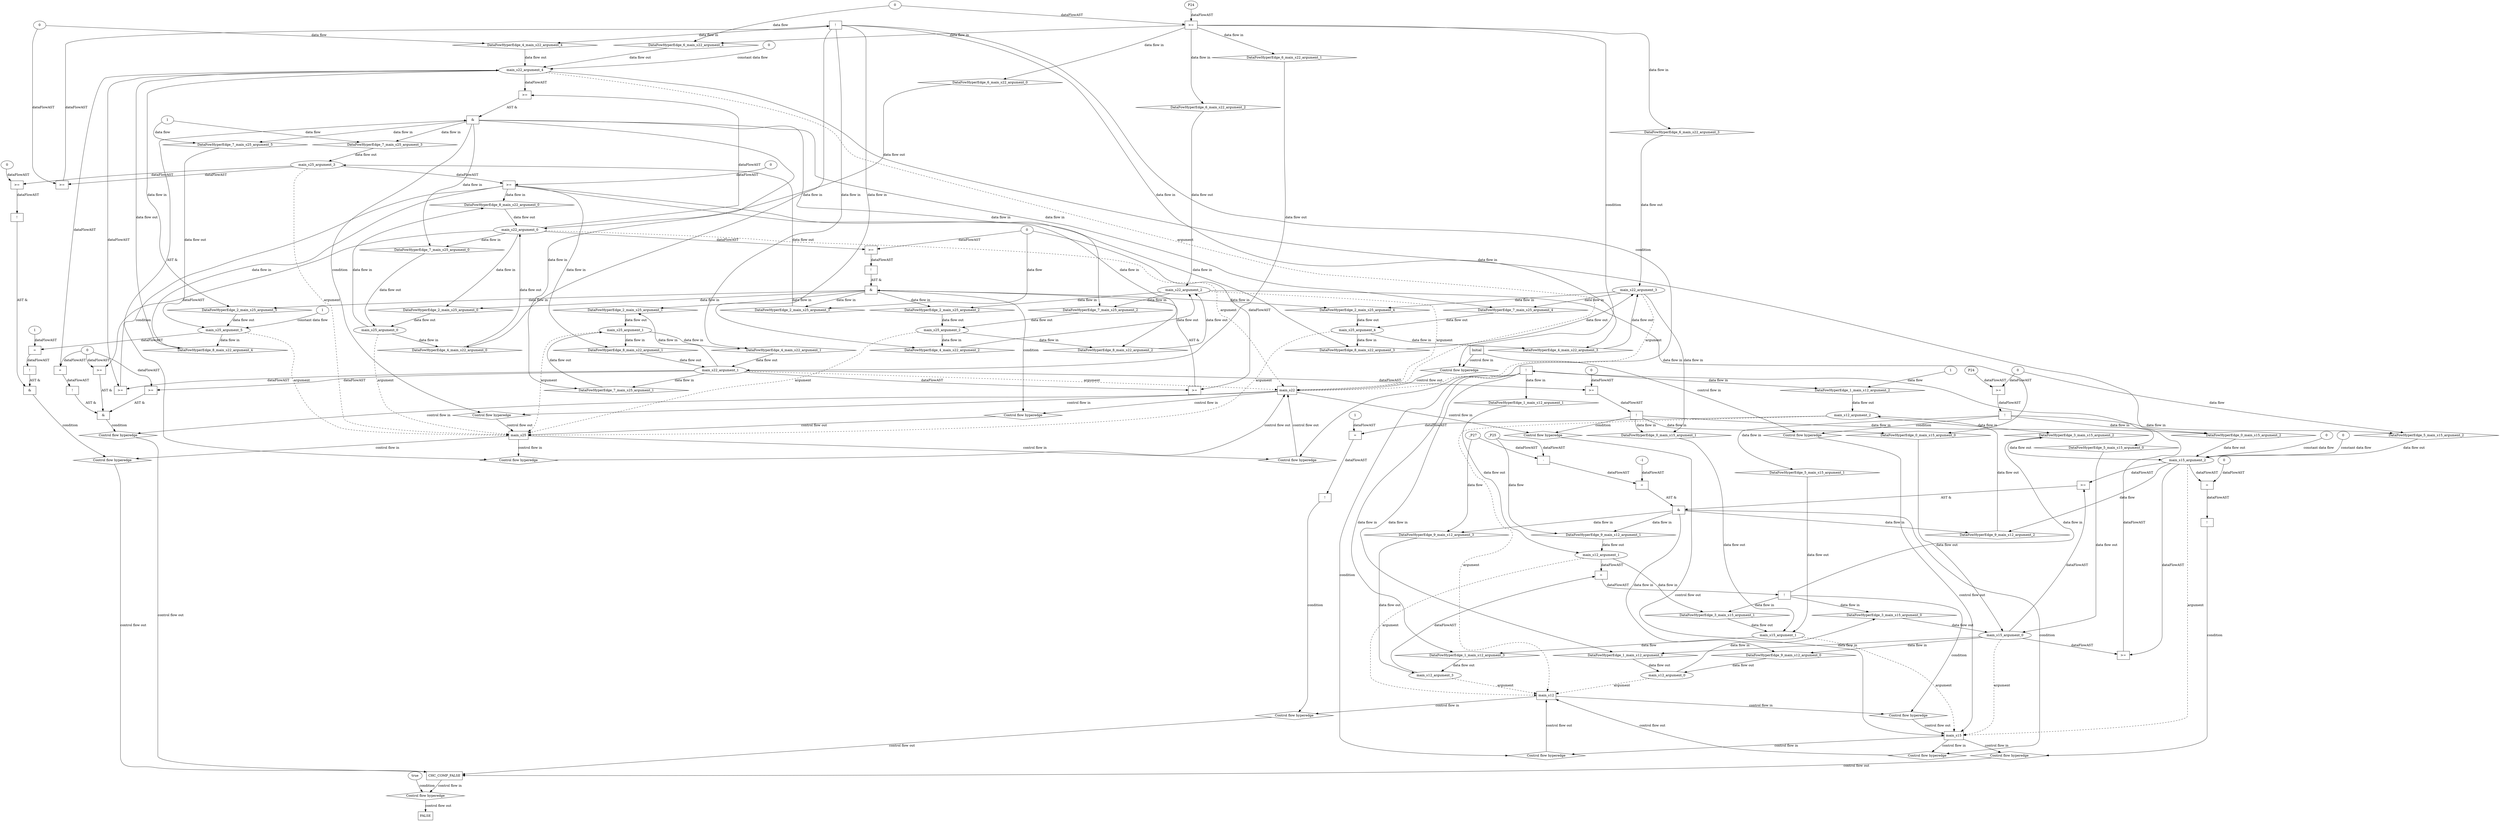 digraph dag {
"CHC_COMP_FALSE" [label="CHC_COMP_FALSE" nodeName="CHC_COMP_FALSE" class=cfn  shape="rect"];
"main_s12" [label="main_s12" nodeName="main_s12" class=cfn  shape="rect"];
"main_s15" [label="main_s15" nodeName="main_s15" class=cfn  shape="rect"];
"main_s22" [label="main_s22" nodeName="main_s22" class=cfn  shape="rect"];
"main_s25" [label="main_s25" nodeName="main_s25" class=cfn  shape="rect"];
FALSE [label="FALSE" nodeName=FALSE class=cfn  shape="rect"];
Initial [label="Initial" nodeName=Initial class=cfn  shape="rect"];
ControlFowHyperEdge_0 [label="Control flow hyperedge" nodeName=ControlFowHyperEdge_0 class=controlFlowHyperEdge shape="diamond"];
"main_s22" -> ControlFowHyperEdge_0 [label="control flow in"]
ControlFowHyperEdge_0 -> "main_s15" [label="control flow out"]
ControlFowHyperEdge_1 [label="Control flow hyperedge" nodeName=ControlFowHyperEdge_1 class=controlFlowHyperEdge shape="diamond"];
"main_s15" -> ControlFowHyperEdge_1 [label="control flow in"]
ControlFowHyperEdge_1 -> "main_s12" [label="control flow out"]
ControlFowHyperEdge_2 [label="Control flow hyperedge" nodeName=ControlFowHyperEdge_2 class=controlFlowHyperEdge shape="diamond"];
"main_s22" -> ControlFowHyperEdge_2 [label="control flow in"]
ControlFowHyperEdge_2 -> "main_s25" [label="control flow out"]
ControlFowHyperEdge_3 [label="Control flow hyperedge" nodeName=ControlFowHyperEdge_3 class=controlFlowHyperEdge shape="diamond"];
"main_s12" -> ControlFowHyperEdge_3 [label="control flow in"]
ControlFowHyperEdge_3 -> "main_s15" [label="control flow out"]
ControlFowHyperEdge_4 [label="Control flow hyperedge" nodeName=ControlFowHyperEdge_4 class=controlFlowHyperEdge shape="diamond"];
"main_s25" -> ControlFowHyperEdge_4 [label="control flow in"]
ControlFowHyperEdge_4 -> "main_s22" [label="control flow out"]
ControlFowHyperEdge_5 [label="Control flow hyperedge" nodeName=ControlFowHyperEdge_5 class=controlFlowHyperEdge shape="diamond"];
"Initial" -> ControlFowHyperEdge_5 [label="control flow in"]
ControlFowHyperEdge_5 -> "main_s15" [label="control flow out"]
ControlFowHyperEdge_6 [label="Control flow hyperedge" nodeName=ControlFowHyperEdge_6 class=controlFlowHyperEdge shape="diamond"];
"Initial" -> ControlFowHyperEdge_6 [label="control flow in"]
ControlFowHyperEdge_6 -> "main_s22" [label="control flow out"]
ControlFowHyperEdge_7 [label="Control flow hyperedge" nodeName=ControlFowHyperEdge_7 class=controlFlowHyperEdge shape="diamond"];
"main_s22" -> ControlFowHyperEdge_7 [label="control flow in"]
ControlFowHyperEdge_7 -> "main_s25" [label="control flow out"]
ControlFowHyperEdge_8 [label="Control flow hyperedge" nodeName=ControlFowHyperEdge_8 class=controlFlowHyperEdge shape="diamond"];
"main_s25" -> ControlFowHyperEdge_8 [label="control flow in"]
ControlFowHyperEdge_8 -> "main_s22" [label="control flow out"]
ControlFowHyperEdge_9 [label="Control flow hyperedge" nodeName=ControlFowHyperEdge_9 class=controlFlowHyperEdge shape="diamond"];
"main_s15" -> ControlFowHyperEdge_9 [label="control flow in"]
ControlFowHyperEdge_9 -> "main_s12" [label="control flow out"]
ControlFowHyperEdge_10 [label="Control flow hyperedge" nodeName=ControlFowHyperEdge_10 class=controlFlowHyperEdge shape="diamond"];
"main_s12" -> ControlFowHyperEdge_10 [label="control flow in"]
ControlFowHyperEdge_10 -> "CHC_COMP_FALSE" [label="control flow out"]
ControlFowHyperEdge_11 [label="Control flow hyperedge" nodeName=ControlFowHyperEdge_11 class=controlFlowHyperEdge shape="diamond"];
"main_s15" -> ControlFowHyperEdge_11 [label="control flow in"]
ControlFowHyperEdge_11 -> "CHC_COMP_FALSE" [label="control flow out"]
ControlFowHyperEdge_12 [label="Control flow hyperedge" nodeName=ControlFowHyperEdge_12 class=controlFlowHyperEdge shape="diamond"];
"main_s25" -> ControlFowHyperEdge_12 [label="control flow in"]
ControlFowHyperEdge_12 -> "CHC_COMP_FALSE" [label="control flow out"]
ControlFowHyperEdge_13 [label="Control flow hyperedge" nodeName=ControlFowHyperEdge_13 class=controlFlowHyperEdge shape="diamond"];
"main_s22" -> ControlFowHyperEdge_13 [label="control flow in"]
ControlFowHyperEdge_13 -> "CHC_COMP_FALSE" [label="control flow out"]
ControlFowHyperEdge_14 [label="Control flow hyperedge" nodeName=ControlFowHyperEdge_14 class=controlFlowHyperEdge shape="diamond"];
"CHC_COMP_FALSE" -> ControlFowHyperEdge_14 [label="control flow in"]
ControlFowHyperEdge_14 -> "FALSE" [label="control flow out"]
"main_s15_argument_0" [label="main_s15_argument_0" nodeName=argument0 class=argument  head="main_s15" shape="oval"];
"main_s15_argument_0" -> "main_s15"[label="argument" style="dashed"]
"main_s15_argument_1" [label="main_s15_argument_1" nodeName=argument1 class=argument  head="main_s15" shape="oval"];
"main_s15_argument_1" -> "main_s15"[label="argument" style="dashed"]
"main_s15_argument_2" [label="main_s15_argument_2" nodeName=argument2 class=argument  head="main_s15" shape="oval"];
"main_s15_argument_2" -> "main_s15"[label="argument" style="dashed"]
"main_s22_argument_0" [label="main_s22_argument_0" nodeName=argument0 class=argument  head="main_s22" shape="oval"];
"main_s22_argument_0" -> "main_s22"[label="argument" style="dashed"]
"main_s22_argument_1" [label="main_s22_argument_1" nodeName=argument1 class=argument  head="main_s22" shape="oval"];
"main_s22_argument_1" -> "main_s22"[label="argument" style="dashed"]
"main_s22_argument_2" [label="main_s22_argument_2" nodeName=argument2 class=argument  head="main_s22" shape="oval"];
"main_s22_argument_2" -> "main_s22"[label="argument" style="dashed"]
"main_s22_argument_3" [label="main_s22_argument_3" nodeName=argument3 class=argument  head="main_s22" shape="oval"];
"main_s22_argument_3" -> "main_s22"[label="argument" style="dashed"]
"main_s22_argument_4" [label="main_s22_argument_4" nodeName=argument4 class=argument  head="main_s22" shape="oval"];
"main_s22_argument_4" -> "main_s22"[label="argument" style="dashed"]
"main_s12_argument_0" [label="main_s12_argument_0" nodeName=argument0 class=argument  head="main_s12" shape="oval"];
"main_s12_argument_0" -> "main_s12"[label="argument" style="dashed"]
"main_s12_argument_1" [label="main_s12_argument_1" nodeName=argument1 class=argument  head="main_s12" shape="oval"];
"main_s12_argument_1" -> "main_s12"[label="argument" style="dashed"]
"main_s12_argument_2" [label="main_s12_argument_2" nodeName=argument2 class=argument  head="main_s12" shape="oval"];
"main_s12_argument_2" -> "main_s12"[label="argument" style="dashed"]
"main_s12_argument_3" [label="main_s12_argument_3" nodeName=argument3 class=argument  head="main_s12" shape="oval"];
"main_s12_argument_3" -> "main_s12"[label="argument" style="dashed"]
"main_s25_argument_0" [label="main_s25_argument_0" nodeName=argument0 class=argument  head="main_s25" shape="oval"];
"main_s25_argument_0" -> "main_s25"[label="argument" style="dashed"]
"main_s25_argument_1" [label="main_s25_argument_1" nodeName=argument1 class=argument  head="main_s25" shape="oval"];
"main_s25_argument_1" -> "main_s25"[label="argument" style="dashed"]
"main_s25_argument_2" [label="main_s25_argument_2" nodeName=argument2 class=argument  head="main_s25" shape="oval"];
"main_s25_argument_2" -> "main_s25"[label="argument" style="dashed"]
"main_s25_argument_3" [label="main_s25_argument_3" nodeName=argument3 class=argument  head="main_s25" shape="oval"];
"main_s25_argument_3" -> "main_s25"[label="argument" style="dashed"]
"main_s25_argument_4" [label="main_s25_argument_4" nodeName=argument4 class=argument  head="main_s25" shape="oval"];
"main_s25_argument_4" -> "main_s25"[label="argument" style="dashed"]
"main_s25_argument_5" [label="main_s25_argument_5" nodeName=argument5 class=argument  head="main_s25" shape="oval"];
"main_s25_argument_5" -> "main_s25"[label="argument" style="dashed"]

"xxxmain_s15___main_s22_0xxxguard_0_node_0" [label="!" nodeName="xxxmain_s15___main_s22_0xxxguard_0_node_0" class=Operator shape="rect"];
"xxxmain_s15___main_s22_0xxxguard_0_node_1" [label=">=" nodeName="xxxmain_s15___main_s22_0xxxguard_0_node_1" class=Operator  shape="rect"];
"xxxmain_s15___main_s22_0xxxguard_0_node_3" [label="0" nodeName="xxxmain_s15___main_s22_0xxxguard_0_node_3" class=Literal ];
"xxxmain_s15___main_s22_0xxxguard_0_node_1" -> "xxxmain_s15___main_s22_0xxxguard_0_node_0"[label="dataFlowAST"]
"main_s22_argument_1" -> "xxxmain_s15___main_s22_0xxxguard_0_node_1"[label="dataFlowAST"]
"xxxmain_s15___main_s22_0xxxguard_0_node_3" -> "xxxmain_s15___main_s22_0xxxguard_0_node_1"[label="dataFlowAST"]

"xxxmain_s15___main_s22_0xxxguard_0_node_0" -> "ControlFowHyperEdge_0" [label="condition"];
"xxxmain_s12___main_s15_1xxxguard_0_node_0" [label="!" nodeName="xxxmain_s12___main_s15_1xxxguard_0_node_0" class=Operator shape="rect"];
"xxxmain_s12___main_s15_1xxxguard_0_node_1" [label=">=" nodeName="xxxmain_s12___main_s15_1xxxguard_0_node_1" class=Operator  shape="rect"];
"xxxmain_s12___main_s15_1xxxguard_0_node_1" -> "xxxmain_s12___main_s15_1xxxguard_0_node_0"[label="dataFlowAST"]
"main_s15_argument_0" -> "xxxmain_s12___main_s15_1xxxguard_0_node_1"[label="dataFlowAST"]
"main_s15_argument_2" -> "xxxmain_s12___main_s15_1xxxguard_0_node_1"[label="dataFlowAST"]

"xxxmain_s12___main_s15_1xxxguard_0_node_0" -> "ControlFowHyperEdge_1" [label="condition"];
"xxxmain_s12___main_s15_1xxxdataFlow_0_node_0" [label="1" nodeName="xxxmain_s12___main_s15_1xxxdataFlow_0_node_0" class=Literal ];

"xxxmain_s12___main_s15_1xxxdataFlow_0_node_0" -> "DataFowHyperEdge_1_main_s12_argument_2" [label="data flow"];

"main_s15_argument_1" -> "DataFowHyperEdge_1_main_s12_argument_3" [label="data flow"];
"xxxmain_s25___main_s22_2xxx_and" [label="&" nodeName="xxxmain_s25___main_s22_2xxx_and" class=Operator shape="rect"];
"xxxmain_s25___main_s22_2xxxguard_0_node_0" [label="!" nodeName="xxxmain_s25___main_s22_2xxxguard_0_node_0" class=Operator shape="rect"];
"xxxmain_s25___main_s22_2xxxguard_0_node_1" [label=">=" nodeName="xxxmain_s25___main_s22_2xxxguard_0_node_1" class=Operator  shape="rect"];
"xxxmain_s25___main_s22_2xxxguard_0_node_1" -> "xxxmain_s25___main_s22_2xxxguard_0_node_0"[label="dataFlowAST"]
"main_s22_argument_0" -> "xxxmain_s25___main_s22_2xxxguard_0_node_1"[label="dataFlowAST"]
"xxxmain_s25___main_s22_2xxxdataFlow_0_node_0" -> "xxxmain_s25___main_s22_2xxxguard_0_node_1"[label="dataFlowAST"]

"xxxmain_s25___main_s22_2xxxguard_0_node_0" -> "xxxmain_s25___main_s22_2xxx_and" [label="AST &"];
"xxxmain_s25___main_s22_2xxxguard1_node_0" [label=">=" nodeName="xxxmain_s25___main_s22_2xxxguard1_node_0" class=Operator  shape="rect"];
"main_s22_argument_1" -> "xxxmain_s25___main_s22_2xxxguard1_node_0"[label="dataFlowAST"]
"xxxmain_s25___main_s22_2xxxdataFlow_0_node_0" -> "xxxmain_s25___main_s22_2xxxguard1_node_0"[label="dataFlowAST"]

"xxxmain_s25___main_s22_2xxxguard1_node_0" -> "xxxmain_s25___main_s22_2xxx_and" [label="AST &"];
"xxxmain_s25___main_s22_2xxx_and" -> "ControlFowHyperEdge_2" [label="condition"];
"xxxmain_s25___main_s22_2xxxdataFlow_0_node_0" [label="0" nodeName="xxxmain_s25___main_s22_2xxxdataFlow_0_node_0" class=Literal ];

"xxxmain_s25___main_s22_2xxxdataFlow_0_node_0" -> "DataFowHyperEdge_2_main_s25_argument_3" [label="data flow"];
"xxxmain_s15___main_s12_3xxxguard_0_node_0" [label="!" nodeName="xxxmain_s15___main_s12_3xxxguard_0_node_0" class=Operator shape="rect"];
"xxxmain_s15___main_s12_3xxxguard_0_node_1" [label="=" nodeName="xxxmain_s15___main_s12_3xxxguard_0_node_1" class=Operator  shape="rect"];
"xxxmain_s15___main_s12_3xxxguard_0_node_1" -> "xxxmain_s15___main_s12_3xxxguard_0_node_0"[label="dataFlowAST"]
"main_s12_argument_1" -> "xxxmain_s15___main_s12_3xxxguard_0_node_1"[label="dataFlowAST"]
"main_s12_argument_3" -> "xxxmain_s15___main_s12_3xxxguard_0_node_1"[label="dataFlowAST"]

"xxxmain_s15___main_s12_3xxxguard_0_node_0" -> "ControlFowHyperEdge_3" [label="condition"];
"xxxmain_s22___main_s25_4xxxguard_0_node_0" [label="!" nodeName="xxxmain_s22___main_s25_4xxxguard_0_node_0" class=Operator shape="rect"];
"xxxmain_s22___main_s25_4xxxguard_0_node_1" [label=">=" nodeName="xxxmain_s22___main_s25_4xxxguard_0_node_1" class=Operator  shape="rect"];
"xxxmain_s22___main_s25_4xxxguard_0_node_1" -> "xxxmain_s22___main_s25_4xxxguard_0_node_0"[label="dataFlowAST"]
"xxxmain_s22___main_s25_4xxxdataFlow_0_node_0" -> "xxxmain_s22___main_s25_4xxxguard_0_node_1"[label="dataFlowAST"]
"main_s25_argument_3" -> "xxxmain_s22___main_s25_4xxxguard_0_node_1"[label="dataFlowAST"]

"xxxmain_s22___main_s25_4xxxguard_0_node_0" -> "ControlFowHyperEdge_4" [label="condition"];
"xxxmain_s22___main_s25_4xxxdataFlow_0_node_0" [label="0" nodeName="xxxmain_s22___main_s25_4xxxdataFlow_0_node_0" class=Literal ];

"xxxmain_s22___main_s25_4xxxdataFlow_0_node_0" -> "DataFowHyperEdge_4_main_s22_argument_4" [label="data flow"];
"xxxmain_s15___Initial_5xxxguard_0_node_0" [label="!" nodeName="xxxmain_s15___Initial_5xxxguard_0_node_0" class=Operator shape="rect"];
"xxxmain_s15___Initial_5xxxguard_0_node_1" [label=">=" nodeName="xxxmain_s15___Initial_5xxxguard_0_node_1" class=Operator  shape="rect"];
"xxxmain_s15___Initial_5xxxguard_0_node_2" [label="P24" nodeName="xxxmain_s15___Initial_5xxxguard_0_node_2" class=Constant ];
"xxxmain_s15___Initial_5xxxguard_0_node_1" -> "xxxmain_s15___Initial_5xxxguard_0_node_0"[label="dataFlowAST"]
"xxxmain_s15___Initial_5xxxguard_0_node_2" -> "xxxmain_s15___Initial_5xxxguard_0_node_1"[label="dataFlowAST"]
"xxxmain_s15___Initial_5xxxdataFlow_0_node_0" -> "xxxmain_s15___Initial_5xxxguard_0_node_1"[label="dataFlowAST"]

"xxxmain_s15___Initial_5xxxguard_0_node_0" -> "ControlFowHyperEdge_5" [label="condition"];
"xxxmain_s15___Initial_5xxxdataFlow_0_node_0" [label="0" nodeName="xxxmain_s15___Initial_5xxxdataFlow_0_node_0" class=Literal ];

"xxxmain_s15___Initial_5xxxdataFlow_0_node_0" -> "DataFowHyperEdge_5_main_s15_argument_2" [label="data flow"];
"xxxmain_s22___Initial_6xxxguard_0_node_0" [label=">=" nodeName="xxxmain_s22___Initial_6xxxguard_0_node_0" class=Operator  shape="rect"];
"xxxmain_s22___Initial_6xxxguard_0_node_1" [label="P24" nodeName="xxxmain_s22___Initial_6xxxguard_0_node_1" class=Constant ];
"xxxmain_s22___Initial_6xxxguard_0_node_1" -> "xxxmain_s22___Initial_6xxxguard_0_node_0"[label="dataFlowAST"]
"xxxmain_s22___Initial_6xxxdataFlow_0_node_0" -> "xxxmain_s22___Initial_6xxxguard_0_node_0"[label="dataFlowAST"]

"xxxmain_s22___Initial_6xxxguard_0_node_0" -> "ControlFowHyperEdge_6" [label="condition"];
"xxxmain_s22___Initial_6xxxdataFlow_0_node_0" [label="0" nodeName="xxxmain_s22___Initial_6xxxdataFlow_0_node_0" class=Literal ];

"xxxmain_s22___Initial_6xxxdataFlow_0_node_0" -> "DataFowHyperEdge_6_main_s22_argument_4" [label="data flow"];
"xxxmain_s25___main_s22_7xxx_and" [label="&" nodeName="xxxmain_s25___main_s22_7xxx_and" class=Operator shape="rect"];
"xxxmain_s25___main_s22_7xxxguard_0_node_0" [label=">=" nodeName="xxxmain_s25___main_s22_7xxxguard_0_node_0" class=Operator  shape="rect"];
"main_s22_argument_0" -> "xxxmain_s25___main_s22_7xxxguard_0_node_0"[label="dataFlowAST"]
"main_s22_argument_4" -> "xxxmain_s25___main_s22_7xxxguard_0_node_0"[label="dataFlowAST"]

"xxxmain_s25___main_s22_7xxxguard_0_node_0" -> "xxxmain_s25___main_s22_7xxx_and" [label="AST &"];
"xxxmain_s25___main_s22_7xxxguard1_node_0" [label=">=" nodeName="xxxmain_s25___main_s22_7xxxguard1_node_0" class=Operator  shape="rect"];
"main_s22_argument_1" -> "xxxmain_s25___main_s22_7xxxguard1_node_0"[label="dataFlowAST"]
"main_s22_argument_4" -> "xxxmain_s25___main_s22_7xxxguard1_node_0"[label="dataFlowAST"]

"xxxmain_s25___main_s22_7xxxguard1_node_0" -> "xxxmain_s25___main_s22_7xxx_and" [label="AST &"];
"xxxmain_s25___main_s22_7xxx_and" -> "ControlFowHyperEdge_7" [label="condition"];
"xxxmain_s25___main_s22_7xxxdataFlow_0_node_0" [label="1" nodeName="xxxmain_s25___main_s22_7xxxdataFlow_0_node_0" class=Literal ];

"xxxmain_s25___main_s22_7xxxdataFlow_0_node_0" -> "DataFowHyperEdge_7_main_s25_argument_3" [label="data flow"];

"xxxmain_s25___main_s22_7xxxdataFlow_0_node_0" -> "DataFowHyperEdge_7_main_s25_argument_5" [label="data flow"];
"xxxmain_s22___main_s25_8xxxguard_0_node_0" [label=">=" nodeName="xxxmain_s22___main_s25_8xxxguard_0_node_0" class=Operator  shape="rect"];
"xxxmain_s22___main_s25_8xxxguard_0_node_1" [label="0" nodeName="xxxmain_s22___main_s25_8xxxguard_0_node_1" class=Literal ];
"xxxmain_s22___main_s25_8xxxguard_0_node_1" -> "xxxmain_s22___main_s25_8xxxguard_0_node_0"[label="dataFlowAST"]
"main_s25_argument_3" -> "xxxmain_s22___main_s25_8xxxguard_0_node_0"[label="dataFlowAST"]

"xxxmain_s22___main_s25_8xxxguard_0_node_0" -> "ControlFowHyperEdge_8" [label="condition"];
"xxxmain_s12___main_s15_9xxx_and" [label="&" nodeName="xxxmain_s12___main_s15_9xxx_and" class=Operator shape="rect"];
"xxxmain_s12___main_s15_9xxxguard_0_node_0" [label=">=" nodeName="xxxmain_s12___main_s15_9xxxguard_0_node_0" class=Operator  shape="rect"];
"main_s15_argument_0" -> "xxxmain_s12___main_s15_9xxxguard_0_node_0"[label="dataFlowAST"]
"main_s15_argument_2" -> "xxxmain_s12___main_s15_9xxxguard_0_node_0"[label="dataFlowAST"]

"xxxmain_s12___main_s15_9xxxguard_0_node_0" -> "xxxmain_s12___main_s15_9xxx_and" [label="AST &"];
"xxxmain_s12___main_s15_9xxxguard1_node_0" [label="=" nodeName="xxxmain_s12___main_s15_9xxxguard1_node_0" class=Operator  shape="rect"];
"xxxmain_s12___main_s15_9xxxguard1_node_1" [label="-" nodeName="xxxmain_s12___main_s15_9xxxguard1_node_1" class= Operator shape="rect"];
"xxxmain_s12___main_s15_9xxxguard1_node_4" [label="-1" nodeName="xxxmain_s12___main_s15_9xxxguard1_node_4" class=Literal ];
"xxxmain_s12___main_s15_9xxxguard1_node_1" -> "xxxmain_s12___main_s15_9xxxguard1_node_0"[label="dataFlowAST"]
"xxxmain_s12___main_s15_9xxxguard1_node_4" -> "xxxmain_s12___main_s15_9xxxguard1_node_0"[label="dataFlowAST"]
"xxxmain_s12___main_s15_9xxxdataFlow2_node_0" -> "xxxmain_s12___main_s15_9xxxguard1_node_1"[label="dataFlowAST"]
"xxxmain_s12___main_s15_9xxxdataFlow_0_node_0" -> "xxxmain_s12___main_s15_9xxxguard1_node_1"[label="dataFlowAST"]

"xxxmain_s12___main_s15_9xxxguard1_node_0" -> "xxxmain_s12___main_s15_9xxx_and" [label="AST &"];
"xxxmain_s12___main_s15_9xxx_and" -> "ControlFowHyperEdge_9" [label="condition"];
"xxxmain_s12___main_s15_9xxxdataFlow_0_node_0" [label="_P25" nodeName="xxxmain_s12___main_s15_9xxxdataFlow_0_node_0" class=Constant ];

"xxxmain_s12___main_s15_9xxxdataFlow_0_node_0" -> "DataFowHyperEdge_9_main_s12_argument_1" [label="data flow"];

"main_s15_argument_2" -> "DataFowHyperEdge_9_main_s12_argument_2" [label="data flow"];
"xxxmain_s12___main_s15_9xxxdataFlow2_node_0" [label="_P27" nodeName="xxxmain_s12___main_s15_9xxxdataFlow2_node_0" class=Constant ];

"xxxmain_s12___main_s15_9xxxdataFlow2_node_0" -> "DataFowHyperEdge_9_main_s12_argument_3" [label="data flow"];
"xxxCHC_COMP_FALSE___main_s12_10xxxguard_0_node_0" [label="!" nodeName="xxxCHC_COMP_FALSE___main_s12_10xxxguard_0_node_0" class=Operator shape="rect"];
"xxxCHC_COMP_FALSE___main_s12_10xxxguard_0_node_1" [label="=" nodeName="xxxCHC_COMP_FALSE___main_s12_10xxxguard_0_node_1" class=Operator  shape="rect"];
"xxxCHC_COMP_FALSE___main_s12_10xxxguard_0_node_3" [label="1" nodeName="xxxCHC_COMP_FALSE___main_s12_10xxxguard_0_node_3" class=Literal ];
"xxxCHC_COMP_FALSE___main_s12_10xxxguard_0_node_1" -> "xxxCHC_COMP_FALSE___main_s12_10xxxguard_0_node_0"[label="dataFlowAST"]
"main_s12_argument_2" -> "xxxCHC_COMP_FALSE___main_s12_10xxxguard_0_node_1"[label="dataFlowAST"]
"xxxCHC_COMP_FALSE___main_s12_10xxxguard_0_node_3" -> "xxxCHC_COMP_FALSE___main_s12_10xxxguard_0_node_1"[label="dataFlowAST"]

"xxxCHC_COMP_FALSE___main_s12_10xxxguard_0_node_0" -> "ControlFowHyperEdge_10" [label="condition"];
"xxxCHC_COMP_FALSE___main_s15_11xxxguard_0_node_0" [label="!" nodeName="xxxCHC_COMP_FALSE___main_s15_11xxxguard_0_node_0" class=Operator shape="rect"];
"xxxCHC_COMP_FALSE___main_s15_11xxxguard_0_node_1" [label="=" nodeName="xxxCHC_COMP_FALSE___main_s15_11xxxguard_0_node_1" class=Operator  shape="rect"];
"xxxCHC_COMP_FALSE___main_s15_11xxxguard_0_node_3" [label="0" nodeName="xxxCHC_COMP_FALSE___main_s15_11xxxguard_0_node_3" class=Literal ];
"xxxCHC_COMP_FALSE___main_s15_11xxxguard_0_node_1" -> "xxxCHC_COMP_FALSE___main_s15_11xxxguard_0_node_0"[label="dataFlowAST"]
"main_s15_argument_2" -> "xxxCHC_COMP_FALSE___main_s15_11xxxguard_0_node_1"[label="dataFlowAST"]
"xxxCHC_COMP_FALSE___main_s15_11xxxguard_0_node_3" -> "xxxCHC_COMP_FALSE___main_s15_11xxxguard_0_node_1"[label="dataFlowAST"]

"xxxCHC_COMP_FALSE___main_s15_11xxxguard_0_node_0" -> "ControlFowHyperEdge_11" [label="condition"];
"xxxCHC_COMP_FALSE___main_s25_12xxx_and" [label="&" nodeName="xxxCHC_COMP_FALSE___main_s25_12xxx_and" class=Operator shape="rect"];
"xxxCHC_COMP_FALSE___main_s25_12xxxguard_0_node_0" [label="!" nodeName="xxxCHC_COMP_FALSE___main_s25_12xxxguard_0_node_0" class=Operator shape="rect"];
"xxxCHC_COMP_FALSE___main_s25_12xxxguard_0_node_1" [label="=" nodeName="xxxCHC_COMP_FALSE___main_s25_12xxxguard_0_node_1" class=Operator  shape="rect"];
"xxxCHC_COMP_FALSE___main_s25_12xxxguard_0_node_3" [label="1" nodeName="xxxCHC_COMP_FALSE___main_s25_12xxxguard_0_node_3" class=Literal ];
"xxxCHC_COMP_FALSE___main_s25_12xxxguard_0_node_1" -> "xxxCHC_COMP_FALSE___main_s25_12xxxguard_0_node_0"[label="dataFlowAST"]
"main_s25_argument_5" -> "xxxCHC_COMP_FALSE___main_s25_12xxxguard_0_node_1"[label="dataFlowAST"]
"xxxCHC_COMP_FALSE___main_s25_12xxxguard_0_node_3" -> "xxxCHC_COMP_FALSE___main_s25_12xxxguard_0_node_1"[label="dataFlowAST"]

"xxxCHC_COMP_FALSE___main_s25_12xxxguard_0_node_0" -> "xxxCHC_COMP_FALSE___main_s25_12xxx_and" [label="AST &"];
"xxxCHC_COMP_FALSE___main_s25_12xxxguard1_node_0" [label="!" nodeName="xxxCHC_COMP_FALSE___main_s25_12xxxguard1_node_0" class=Operator shape="rect"];
"xxxCHC_COMP_FALSE___main_s25_12xxxguard1_node_1" [label=">=" nodeName="xxxCHC_COMP_FALSE___main_s25_12xxxguard1_node_1" class=Operator  shape="rect"];
"xxxCHC_COMP_FALSE___main_s25_12xxxguard1_node_2" [label="0" nodeName="xxxCHC_COMP_FALSE___main_s25_12xxxguard1_node_2" class=Literal ];
"xxxCHC_COMP_FALSE___main_s25_12xxxguard1_node_1" -> "xxxCHC_COMP_FALSE___main_s25_12xxxguard1_node_0"[label="dataFlowAST"]
"xxxCHC_COMP_FALSE___main_s25_12xxxguard1_node_2" -> "xxxCHC_COMP_FALSE___main_s25_12xxxguard1_node_1"[label="dataFlowAST"]
"main_s25_argument_3" -> "xxxCHC_COMP_FALSE___main_s25_12xxxguard1_node_1"[label="dataFlowAST"]

"xxxCHC_COMP_FALSE___main_s25_12xxxguard1_node_0" -> "xxxCHC_COMP_FALSE___main_s25_12xxx_and" [label="AST &"];
"xxxCHC_COMP_FALSE___main_s25_12xxx_and" -> "ControlFowHyperEdge_12" [label="condition"];
"xxxCHC_COMP_FALSE___main_s22_13xxx_and" [label="&" nodeName="xxxCHC_COMP_FALSE___main_s22_13xxx_and" class=Operator shape="rect"];
"xxxCHC_COMP_FALSE___main_s22_13xxxguard_0_node_0" [label="!" nodeName="xxxCHC_COMP_FALSE___main_s22_13xxxguard_0_node_0" class=Operator shape="rect"];
"xxxCHC_COMP_FALSE___main_s22_13xxxguard_0_node_1" [label="=" nodeName="xxxCHC_COMP_FALSE___main_s22_13xxxguard_0_node_1" class=Operator  shape="rect"];
"xxxCHC_COMP_FALSE___main_s22_13xxxguard_0_node_3" [label="0" nodeName="xxxCHC_COMP_FALSE___main_s22_13xxxguard_0_node_3" class=Literal ];
"xxxCHC_COMP_FALSE___main_s22_13xxxguard_0_node_1" -> "xxxCHC_COMP_FALSE___main_s22_13xxxguard_0_node_0"[label="dataFlowAST"]
"main_s22_argument_4" -> "xxxCHC_COMP_FALSE___main_s22_13xxxguard_0_node_1"[label="dataFlowAST"]
"xxxCHC_COMP_FALSE___main_s22_13xxxguard_0_node_3" -> "xxxCHC_COMP_FALSE___main_s22_13xxxguard_0_node_1"[label="dataFlowAST"]

"xxxCHC_COMP_FALSE___main_s22_13xxxguard_0_node_0" -> "xxxCHC_COMP_FALSE___main_s22_13xxx_and" [label="AST &"];
"xxxCHC_COMP_FALSE___main_s22_13xxxguard1_node_0" [label=">=" nodeName="xxxCHC_COMP_FALSE___main_s22_13xxxguard1_node_0" class=Operator  shape="rect"];
"main_s22_argument_0" -> "xxxCHC_COMP_FALSE___main_s22_13xxxguard1_node_0"[label="dataFlowAST"]
"xxxCHC_COMP_FALSE___main_s22_13xxxguard_0_node_3" -> "xxxCHC_COMP_FALSE___main_s22_13xxxguard1_node_0"[label="dataFlowAST"]

"xxxCHC_COMP_FALSE___main_s22_13xxxguard1_node_0" -> "xxxCHC_COMP_FALSE___main_s22_13xxx_and" [label="AST &"];
"xxxCHC_COMP_FALSE___main_s22_13xxxguard2_node_0" [label=">=" nodeName="xxxCHC_COMP_FALSE___main_s22_13xxxguard2_node_0" class=Operator  shape="rect"];
"main_s22_argument_1" -> "xxxCHC_COMP_FALSE___main_s22_13xxxguard2_node_0"[label="dataFlowAST"]
"xxxCHC_COMP_FALSE___main_s22_13xxxguard_0_node_3" -> "xxxCHC_COMP_FALSE___main_s22_13xxxguard2_node_0"[label="dataFlowAST"]

"xxxCHC_COMP_FALSE___main_s22_13xxxguard2_node_0" -> "xxxCHC_COMP_FALSE___main_s22_13xxx_and" [label="AST &"];
"xxxCHC_COMP_FALSE___main_s22_13xxx_and" -> "ControlFowHyperEdge_13" [label="condition"];
"xxxFALSE___CHC_COMP_FALSE_14xxxguard_0_node_0" [label="true" nodeName="xxxFALSE___CHC_COMP_FALSE_14xxxguard_0_node_0" class=BoolValue ];

"xxxFALSE___CHC_COMP_FALSE_14xxxguard_0_node_0" -> "ControlFowHyperEdge_14" [label="condition"];
"DataFowHyperEdge_0_main_s15_argument_0" [label="DataFowHyperEdge_0_main_s15_argument_0" nodeName="DataFowHyperEdge_0_main_s15_argument_0" class=DataFlowHyperedge shape="diamond"];
"DataFowHyperEdge_0_main_s15_argument_0" -> "main_s15_argument_0"[label="data flow out"]
"xxxmain_s15___main_s22_0xxxguard_0_node_0" -> "DataFowHyperEdge_0_main_s15_argument_0"[label="data flow in"]
"DataFowHyperEdge_0_main_s15_argument_1" [label="DataFowHyperEdge_0_main_s15_argument_1" nodeName="DataFowHyperEdge_0_main_s15_argument_1" class=DataFlowHyperedge shape="diamond"];
"DataFowHyperEdge_0_main_s15_argument_1" -> "main_s15_argument_1"[label="data flow out"]
"xxxmain_s15___main_s22_0xxxguard_0_node_0" -> "DataFowHyperEdge_0_main_s15_argument_1"[label="data flow in"]
"DataFowHyperEdge_0_main_s15_argument_2" [label="DataFowHyperEdge_0_main_s15_argument_2" nodeName="DataFowHyperEdge_0_main_s15_argument_2" class=DataFlowHyperedge shape="diamond"];
"DataFowHyperEdge_0_main_s15_argument_2" -> "main_s15_argument_2"[label="data flow out"]
"xxxmain_s15___main_s22_0xxxguard_0_node_0" -> "DataFowHyperEdge_0_main_s15_argument_2"[label="data flow in"]
"DataFowHyperEdge_1_main_s12_argument_0" [label="DataFowHyperEdge_1_main_s12_argument_0" nodeName="DataFowHyperEdge_1_main_s12_argument_0" class=DataFlowHyperedge shape="diamond"];
"DataFowHyperEdge_1_main_s12_argument_0" -> "main_s12_argument_0"[label="data flow out"]
"xxxmain_s12___main_s15_1xxxguard_0_node_0" -> "DataFowHyperEdge_1_main_s12_argument_0"[label="data flow in"]
"DataFowHyperEdge_1_main_s12_argument_1" [label="DataFowHyperEdge_1_main_s12_argument_1" nodeName="DataFowHyperEdge_1_main_s12_argument_1" class=DataFlowHyperedge shape="diamond"];
"DataFowHyperEdge_1_main_s12_argument_1" -> "main_s12_argument_1"[label="data flow out"]
"xxxmain_s12___main_s15_1xxxguard_0_node_0" -> "DataFowHyperEdge_1_main_s12_argument_1"[label="data flow in"]
"DataFowHyperEdge_1_main_s12_argument_2" [label="DataFowHyperEdge_1_main_s12_argument_2" nodeName="DataFowHyperEdge_1_main_s12_argument_2" class=DataFlowHyperedge shape="diamond"];
"DataFowHyperEdge_1_main_s12_argument_2" -> "main_s12_argument_2"[label="data flow out"]
"xxxmain_s12___main_s15_1xxxguard_0_node_0" -> "DataFowHyperEdge_1_main_s12_argument_2"[label="data flow in"]
"DataFowHyperEdge_1_main_s12_argument_3" [label="DataFowHyperEdge_1_main_s12_argument_3" nodeName="DataFowHyperEdge_1_main_s12_argument_3" class=DataFlowHyperedge shape="diamond"];
"DataFowHyperEdge_1_main_s12_argument_3" -> "main_s12_argument_3"[label="data flow out"]
"xxxmain_s12___main_s15_1xxxguard_0_node_0" -> "DataFowHyperEdge_1_main_s12_argument_3"[label="data flow in"]
"DataFowHyperEdge_2_main_s25_argument_0" [label="DataFowHyperEdge_2_main_s25_argument_0" nodeName="DataFowHyperEdge_2_main_s25_argument_0" class=DataFlowHyperedge shape="diamond"];
"DataFowHyperEdge_2_main_s25_argument_0" -> "main_s25_argument_0"[label="data flow out"]
"xxxmain_s25___main_s22_2xxx_and" -> "DataFowHyperEdge_2_main_s25_argument_0"[label="data flow in"]
"DataFowHyperEdge_2_main_s25_argument_1" [label="DataFowHyperEdge_2_main_s25_argument_1" nodeName="DataFowHyperEdge_2_main_s25_argument_1" class=DataFlowHyperedge shape="diamond"];
"DataFowHyperEdge_2_main_s25_argument_1" -> "main_s25_argument_1"[label="data flow out"]
"xxxmain_s25___main_s22_2xxx_and" -> "DataFowHyperEdge_2_main_s25_argument_1"[label="data flow in"]
"DataFowHyperEdge_2_main_s25_argument_2" [label="DataFowHyperEdge_2_main_s25_argument_2" nodeName="DataFowHyperEdge_2_main_s25_argument_2" class=DataFlowHyperedge shape="diamond"];
"DataFowHyperEdge_2_main_s25_argument_2" -> "main_s25_argument_2"[label="data flow out"]
"xxxmain_s25___main_s22_2xxx_and" -> "DataFowHyperEdge_2_main_s25_argument_2"[label="data flow in"]
"DataFowHyperEdge_2_main_s25_argument_3" [label="DataFowHyperEdge_2_main_s25_argument_3" nodeName="DataFowHyperEdge_2_main_s25_argument_3" class=DataFlowHyperedge shape="diamond"];
"DataFowHyperEdge_2_main_s25_argument_3" -> "main_s25_argument_3"[label="data flow out"]
"xxxmain_s25___main_s22_2xxx_and" -> "DataFowHyperEdge_2_main_s25_argument_3"[label="data flow in"]
"DataFowHyperEdge_2_main_s25_argument_4" [label="DataFowHyperEdge_2_main_s25_argument_4" nodeName="DataFowHyperEdge_2_main_s25_argument_4" class=DataFlowHyperedge shape="diamond"];
"DataFowHyperEdge_2_main_s25_argument_4" -> "main_s25_argument_4"[label="data flow out"]
"xxxmain_s25___main_s22_2xxx_and" -> "DataFowHyperEdge_2_main_s25_argument_4"[label="data flow in"]
"DataFowHyperEdge_2_main_s25_argument_5" [label="DataFowHyperEdge_2_main_s25_argument_5" nodeName="DataFowHyperEdge_2_main_s25_argument_5" class=DataFlowHyperedge shape="diamond"];
"DataFowHyperEdge_2_main_s25_argument_5" -> "main_s25_argument_5"[label="data flow out"]
"xxxmain_s25___main_s22_2xxx_and" -> "DataFowHyperEdge_2_main_s25_argument_5"[label="data flow in"]
"DataFowHyperEdge_3_main_s15_argument_0" [label="DataFowHyperEdge_3_main_s15_argument_0" nodeName="DataFowHyperEdge_3_main_s15_argument_0" class=DataFlowHyperedge shape="diamond"];
"DataFowHyperEdge_3_main_s15_argument_0" -> "main_s15_argument_0"[label="data flow out"]
"xxxmain_s15___main_s12_3xxxguard_0_node_0" -> "DataFowHyperEdge_3_main_s15_argument_0"[label="data flow in"]
"DataFowHyperEdge_3_main_s15_argument_1" [label="DataFowHyperEdge_3_main_s15_argument_1" nodeName="DataFowHyperEdge_3_main_s15_argument_1" class=DataFlowHyperedge shape="diamond"];
"DataFowHyperEdge_3_main_s15_argument_1" -> "main_s15_argument_1"[label="data flow out"]
"xxxmain_s15___main_s12_3xxxguard_0_node_0" -> "DataFowHyperEdge_3_main_s15_argument_1"[label="data flow in"]
"DataFowHyperEdge_3_main_s15_argument_2" [label="DataFowHyperEdge_3_main_s15_argument_2" nodeName="DataFowHyperEdge_3_main_s15_argument_2" class=DataFlowHyperedge shape="diamond"];
"DataFowHyperEdge_3_main_s15_argument_2" -> "main_s15_argument_2"[label="data flow out"]
"xxxmain_s15___main_s12_3xxxguard_0_node_0" -> "DataFowHyperEdge_3_main_s15_argument_2"[label="data flow in"]
"DataFowHyperEdge_4_main_s22_argument_0" [label="DataFowHyperEdge_4_main_s22_argument_0" nodeName="DataFowHyperEdge_4_main_s22_argument_0" class=DataFlowHyperedge shape="diamond"];
"DataFowHyperEdge_4_main_s22_argument_0" -> "main_s22_argument_0"[label="data flow out"]
"xxxmain_s22___main_s25_4xxxguard_0_node_0" -> "DataFowHyperEdge_4_main_s22_argument_0"[label="data flow in"]
"DataFowHyperEdge_4_main_s22_argument_1" [label="DataFowHyperEdge_4_main_s22_argument_1" nodeName="DataFowHyperEdge_4_main_s22_argument_1" class=DataFlowHyperedge shape="diamond"];
"DataFowHyperEdge_4_main_s22_argument_1" -> "main_s22_argument_1"[label="data flow out"]
"xxxmain_s22___main_s25_4xxxguard_0_node_0" -> "DataFowHyperEdge_4_main_s22_argument_1"[label="data flow in"]
"DataFowHyperEdge_4_main_s22_argument_2" [label="DataFowHyperEdge_4_main_s22_argument_2" nodeName="DataFowHyperEdge_4_main_s22_argument_2" class=DataFlowHyperedge shape="diamond"];
"DataFowHyperEdge_4_main_s22_argument_2" -> "main_s22_argument_2"[label="data flow out"]
"xxxmain_s22___main_s25_4xxxguard_0_node_0" -> "DataFowHyperEdge_4_main_s22_argument_2"[label="data flow in"]
"DataFowHyperEdge_4_main_s22_argument_3" [label="DataFowHyperEdge_4_main_s22_argument_3" nodeName="DataFowHyperEdge_4_main_s22_argument_3" class=DataFlowHyperedge shape="diamond"];
"DataFowHyperEdge_4_main_s22_argument_3" -> "main_s22_argument_3"[label="data flow out"]
"xxxmain_s22___main_s25_4xxxguard_0_node_0" -> "DataFowHyperEdge_4_main_s22_argument_3"[label="data flow in"]
"DataFowHyperEdge_4_main_s22_argument_4" [label="DataFowHyperEdge_4_main_s22_argument_4" nodeName="DataFowHyperEdge_4_main_s22_argument_4" class=DataFlowHyperedge shape="diamond"];
"DataFowHyperEdge_4_main_s22_argument_4" -> "main_s22_argument_4"[label="data flow out"]
"xxxmain_s22___main_s25_4xxxguard_0_node_0" -> "DataFowHyperEdge_4_main_s22_argument_4"[label="data flow in"]
"DataFowHyperEdge_5_main_s15_argument_0" [label="DataFowHyperEdge_5_main_s15_argument_0" nodeName="DataFowHyperEdge_5_main_s15_argument_0" class=DataFlowHyperedge shape="diamond"];
"DataFowHyperEdge_5_main_s15_argument_0" -> "main_s15_argument_0"[label="data flow out"]
"xxxmain_s15___Initial_5xxxguard_0_node_0" -> "DataFowHyperEdge_5_main_s15_argument_0"[label="data flow in"]
"DataFowHyperEdge_5_main_s15_argument_1" [label="DataFowHyperEdge_5_main_s15_argument_1" nodeName="DataFowHyperEdge_5_main_s15_argument_1" class=DataFlowHyperedge shape="diamond"];
"DataFowHyperEdge_5_main_s15_argument_1" -> "main_s15_argument_1"[label="data flow out"]
"xxxmain_s15___Initial_5xxxguard_0_node_0" -> "DataFowHyperEdge_5_main_s15_argument_1"[label="data flow in"]
"DataFowHyperEdge_5_main_s15_argument_2" [label="DataFowHyperEdge_5_main_s15_argument_2" nodeName="DataFowHyperEdge_5_main_s15_argument_2" class=DataFlowHyperedge shape="diamond"];
"DataFowHyperEdge_5_main_s15_argument_2" -> "main_s15_argument_2"[label="data flow out"]
"xxxmain_s15___Initial_5xxxguard_0_node_0" -> "DataFowHyperEdge_5_main_s15_argument_2"[label="data flow in"]
"DataFowHyperEdge_6_main_s22_argument_0" [label="DataFowHyperEdge_6_main_s22_argument_0" nodeName="DataFowHyperEdge_6_main_s22_argument_0" class=DataFlowHyperedge shape="diamond"];
"DataFowHyperEdge_6_main_s22_argument_0" -> "main_s22_argument_0"[label="data flow out"]
"xxxmain_s22___Initial_6xxxguard_0_node_0" -> "DataFowHyperEdge_6_main_s22_argument_0"[label="data flow in"]
"DataFowHyperEdge_6_main_s22_argument_1" [label="DataFowHyperEdge_6_main_s22_argument_1" nodeName="DataFowHyperEdge_6_main_s22_argument_1" class=DataFlowHyperedge shape="diamond"];
"DataFowHyperEdge_6_main_s22_argument_1" -> "main_s22_argument_1"[label="data flow out"]
"xxxmain_s22___Initial_6xxxguard_0_node_0" -> "DataFowHyperEdge_6_main_s22_argument_1"[label="data flow in"]
"DataFowHyperEdge_6_main_s22_argument_2" [label="DataFowHyperEdge_6_main_s22_argument_2" nodeName="DataFowHyperEdge_6_main_s22_argument_2" class=DataFlowHyperedge shape="diamond"];
"DataFowHyperEdge_6_main_s22_argument_2" -> "main_s22_argument_2"[label="data flow out"]
"xxxmain_s22___Initial_6xxxguard_0_node_0" -> "DataFowHyperEdge_6_main_s22_argument_2"[label="data flow in"]
"DataFowHyperEdge_6_main_s22_argument_3" [label="DataFowHyperEdge_6_main_s22_argument_3" nodeName="DataFowHyperEdge_6_main_s22_argument_3" class=DataFlowHyperedge shape="diamond"];
"DataFowHyperEdge_6_main_s22_argument_3" -> "main_s22_argument_3"[label="data flow out"]
"xxxmain_s22___Initial_6xxxguard_0_node_0" -> "DataFowHyperEdge_6_main_s22_argument_3"[label="data flow in"]
"DataFowHyperEdge_6_main_s22_argument_4" [label="DataFowHyperEdge_6_main_s22_argument_4" nodeName="DataFowHyperEdge_6_main_s22_argument_4" class=DataFlowHyperedge shape="diamond"];
"DataFowHyperEdge_6_main_s22_argument_4" -> "main_s22_argument_4"[label="data flow out"]
"xxxmain_s22___Initial_6xxxguard_0_node_0" -> "DataFowHyperEdge_6_main_s22_argument_4"[label="data flow in"]
"DataFowHyperEdge_7_main_s25_argument_0" [label="DataFowHyperEdge_7_main_s25_argument_0" nodeName="DataFowHyperEdge_7_main_s25_argument_0" class=DataFlowHyperedge shape="diamond"];
"DataFowHyperEdge_7_main_s25_argument_0" -> "main_s25_argument_0"[label="data flow out"]
"xxxmain_s25___main_s22_7xxx_and" -> "DataFowHyperEdge_7_main_s25_argument_0"[label="data flow in"]
"DataFowHyperEdge_7_main_s25_argument_1" [label="DataFowHyperEdge_7_main_s25_argument_1" nodeName="DataFowHyperEdge_7_main_s25_argument_1" class=DataFlowHyperedge shape="diamond"];
"DataFowHyperEdge_7_main_s25_argument_1" -> "main_s25_argument_1"[label="data flow out"]
"xxxmain_s25___main_s22_7xxx_and" -> "DataFowHyperEdge_7_main_s25_argument_1"[label="data flow in"]
"DataFowHyperEdge_7_main_s25_argument_2" [label="DataFowHyperEdge_7_main_s25_argument_2" nodeName="DataFowHyperEdge_7_main_s25_argument_2" class=DataFlowHyperedge shape="diamond"];
"DataFowHyperEdge_7_main_s25_argument_2" -> "main_s25_argument_2"[label="data flow out"]
"xxxmain_s25___main_s22_7xxx_and" -> "DataFowHyperEdge_7_main_s25_argument_2"[label="data flow in"]
"DataFowHyperEdge_7_main_s25_argument_3" [label="DataFowHyperEdge_7_main_s25_argument_3" nodeName="DataFowHyperEdge_7_main_s25_argument_3" class=DataFlowHyperedge shape="diamond"];
"DataFowHyperEdge_7_main_s25_argument_3" -> "main_s25_argument_3"[label="data flow out"]
"xxxmain_s25___main_s22_7xxx_and" -> "DataFowHyperEdge_7_main_s25_argument_3"[label="data flow in"]
"DataFowHyperEdge_7_main_s25_argument_4" [label="DataFowHyperEdge_7_main_s25_argument_4" nodeName="DataFowHyperEdge_7_main_s25_argument_4" class=DataFlowHyperedge shape="diamond"];
"DataFowHyperEdge_7_main_s25_argument_4" -> "main_s25_argument_4"[label="data flow out"]
"xxxmain_s25___main_s22_7xxx_and" -> "DataFowHyperEdge_7_main_s25_argument_4"[label="data flow in"]
"DataFowHyperEdge_7_main_s25_argument_5" [label="DataFowHyperEdge_7_main_s25_argument_5" nodeName="DataFowHyperEdge_7_main_s25_argument_5" class=DataFlowHyperedge shape="diamond"];
"DataFowHyperEdge_7_main_s25_argument_5" -> "main_s25_argument_5"[label="data flow out"]
"xxxmain_s25___main_s22_7xxx_and" -> "DataFowHyperEdge_7_main_s25_argument_5"[label="data flow in"]
"DataFowHyperEdge_8_main_s22_argument_0" [label="DataFowHyperEdge_8_main_s22_argument_0" nodeName="DataFowHyperEdge_8_main_s22_argument_0" class=DataFlowHyperedge shape="diamond"];
"DataFowHyperEdge_8_main_s22_argument_0" -> "main_s22_argument_0"[label="data flow out"]
"xxxmain_s22___main_s25_8xxxguard_0_node_0" -> "DataFowHyperEdge_8_main_s22_argument_0"[label="data flow in"]
"DataFowHyperEdge_8_main_s22_argument_1" [label="DataFowHyperEdge_8_main_s22_argument_1" nodeName="DataFowHyperEdge_8_main_s22_argument_1" class=DataFlowHyperedge shape="diamond"];
"DataFowHyperEdge_8_main_s22_argument_1" -> "main_s22_argument_1"[label="data flow out"]
"xxxmain_s22___main_s25_8xxxguard_0_node_0" -> "DataFowHyperEdge_8_main_s22_argument_1"[label="data flow in"]
"DataFowHyperEdge_8_main_s22_argument_2" [label="DataFowHyperEdge_8_main_s22_argument_2" nodeName="DataFowHyperEdge_8_main_s22_argument_2" class=DataFlowHyperedge shape="diamond"];
"DataFowHyperEdge_8_main_s22_argument_2" -> "main_s22_argument_2"[label="data flow out"]
"xxxmain_s22___main_s25_8xxxguard_0_node_0" -> "DataFowHyperEdge_8_main_s22_argument_2"[label="data flow in"]
"DataFowHyperEdge_8_main_s22_argument_3" [label="DataFowHyperEdge_8_main_s22_argument_3" nodeName="DataFowHyperEdge_8_main_s22_argument_3" class=DataFlowHyperedge shape="diamond"];
"DataFowHyperEdge_8_main_s22_argument_3" -> "main_s22_argument_3"[label="data flow out"]
"xxxmain_s22___main_s25_8xxxguard_0_node_0" -> "DataFowHyperEdge_8_main_s22_argument_3"[label="data flow in"]
"DataFowHyperEdge_8_main_s22_argument_4" [label="DataFowHyperEdge_8_main_s22_argument_4" nodeName="DataFowHyperEdge_8_main_s22_argument_4" class=DataFlowHyperedge shape="diamond"];
"DataFowHyperEdge_8_main_s22_argument_4" -> "main_s22_argument_4"[label="data flow out"]
"xxxmain_s22___main_s25_8xxxguard_0_node_0" -> "DataFowHyperEdge_8_main_s22_argument_4"[label="data flow in"]
"DataFowHyperEdge_9_main_s12_argument_0" [label="DataFowHyperEdge_9_main_s12_argument_0" nodeName="DataFowHyperEdge_9_main_s12_argument_0" class=DataFlowHyperedge shape="diamond"];
"DataFowHyperEdge_9_main_s12_argument_0" -> "main_s12_argument_0"[label="data flow out"]
"xxxmain_s12___main_s15_9xxx_and" -> "DataFowHyperEdge_9_main_s12_argument_0"[label="data flow in"]
"DataFowHyperEdge_9_main_s12_argument_1" [label="DataFowHyperEdge_9_main_s12_argument_1" nodeName="DataFowHyperEdge_9_main_s12_argument_1" class=DataFlowHyperedge shape="diamond"];
"DataFowHyperEdge_9_main_s12_argument_1" -> "main_s12_argument_1"[label="data flow out"]
"xxxmain_s12___main_s15_9xxx_and" -> "DataFowHyperEdge_9_main_s12_argument_1"[label="data flow in"]
"DataFowHyperEdge_9_main_s12_argument_2" [label="DataFowHyperEdge_9_main_s12_argument_2" nodeName="DataFowHyperEdge_9_main_s12_argument_2" class=DataFlowHyperedge shape="diamond"];
"DataFowHyperEdge_9_main_s12_argument_2" -> "main_s12_argument_2"[label="data flow out"]
"xxxmain_s12___main_s15_9xxx_and" -> "DataFowHyperEdge_9_main_s12_argument_2"[label="data flow in"]
"DataFowHyperEdge_9_main_s12_argument_3" [label="DataFowHyperEdge_9_main_s12_argument_3" nodeName="DataFowHyperEdge_9_main_s12_argument_3" class=DataFlowHyperedge shape="diamond"];
"DataFowHyperEdge_9_main_s12_argument_3" -> "main_s12_argument_3"[label="data flow out"]
"xxxmain_s12___main_s15_9xxx_and" -> "DataFowHyperEdge_9_main_s12_argument_3"[label="data flow in"]
"xxxmain_s12___main_s15_1xxxmain_s15_argument_2_constant_0" [label="0" nodeName="xxxmain_s12___main_s15_1xxxmain_s15_argument_2_constant_0" class=Constant];
"xxxmain_s12___main_s15_1xxxmain_s15_argument_2_constant_0" -> "main_s15_argument_2" [label="constant data flow"];
"xxxmain_s22___main_s25_4xxxmain_s25_argument_5_constant_1" [label="1" nodeName="xxxmain_s22___main_s25_4xxxmain_s25_argument_5_constant_1" class=Constant];
"xxxmain_s22___main_s25_4xxxmain_s25_argument_5_constant_1" -> "main_s25_argument_5" [label="constant data flow"];
"xxxmain_s25___main_s22_7xxxmain_s22_argument_4_constant_0" [label="0" nodeName="xxxmain_s25___main_s22_7xxxmain_s22_argument_4_constant_0" class=Constant];
"xxxmain_s25___main_s22_7xxxmain_s22_argument_4_constant_0" -> "main_s22_argument_4" [label="constant data flow"];
"xxxmain_s12___main_s15_9xxxmain_s15_argument_2_constant_0" [label="0" nodeName="xxxmain_s12___main_s15_9xxxmain_s15_argument_2_constant_0" class=Constant];
"xxxmain_s12___main_s15_9xxxmain_s15_argument_2_constant_0" -> "main_s15_argument_2" [label="constant data flow"];
"main_s22_argument_2" -> "DataFowHyperEdge_0_main_s15_argument_0"[label="data flow in"]
"main_s22_argument_3" -> "DataFowHyperEdge_0_main_s15_argument_1"[label="data flow in"]
"main_s22_argument_4" -> "DataFowHyperEdge_0_main_s15_argument_2"[label="data flow in"]
"main_s15_argument_0" -> "DataFowHyperEdge_1_main_s12_argument_0"[label="data flow in"]
"main_s22_argument_0" -> "DataFowHyperEdge_2_main_s25_argument_0"[label="data flow in"]
"main_s22_argument_4" -> "DataFowHyperEdge_2_main_s25_argument_5"[label="data flow in"]
"main_s22_argument_3" -> "DataFowHyperEdge_2_main_s25_argument_4"[label="data flow in"]
"main_s22_argument_1" -> "DataFowHyperEdge_2_main_s25_argument_1"[label="data flow in"]
"main_s22_argument_2" -> "DataFowHyperEdge_2_main_s25_argument_2"[label="data flow in"]
"main_s12_argument_0" -> "DataFowHyperEdge_3_main_s15_argument_0"[label="data flow in"]
"main_s12_argument_1" -> "DataFowHyperEdge_3_main_s15_argument_1"[label="data flow in"]
"main_s12_argument_2" -> "DataFowHyperEdge_3_main_s15_argument_2"[label="data flow in"]
"main_s25_argument_0" -> "DataFowHyperEdge_4_main_s22_argument_0"[label="data flow in"]
"main_s25_argument_1" -> "DataFowHyperEdge_4_main_s22_argument_1"[label="data flow in"]
"main_s25_argument_2" -> "DataFowHyperEdge_4_main_s22_argument_2"[label="data flow in"]
"main_s25_argument_4" -> "DataFowHyperEdge_4_main_s22_argument_3"[label="data flow in"]
"main_s22_argument_0" -> "DataFowHyperEdge_7_main_s25_argument_0"[label="data flow in"]
"main_s22_argument_1" -> "DataFowHyperEdge_7_main_s25_argument_1"[label="data flow in"]
"main_s22_argument_2" -> "DataFowHyperEdge_7_main_s25_argument_2"[label="data flow in"]
"main_s22_argument_3" -> "DataFowHyperEdge_7_main_s25_argument_4"[label="data flow in"]
"main_s25_argument_0" -> "DataFowHyperEdge_8_main_s22_argument_0"[label="data flow in"]
"main_s25_argument_4" -> "DataFowHyperEdge_8_main_s22_argument_3"[label="data flow in"]
"main_s25_argument_1" -> "DataFowHyperEdge_8_main_s22_argument_1"[label="data flow in"]
"main_s25_argument_2" -> "DataFowHyperEdge_8_main_s22_argument_2"[label="data flow in"]
"main_s25_argument_5" -> "DataFowHyperEdge_8_main_s22_argument_4"[label="data flow in"]
"main_s15_argument_0" -> "DataFowHyperEdge_9_main_s12_argument_0"[label="data flow in"]




}
